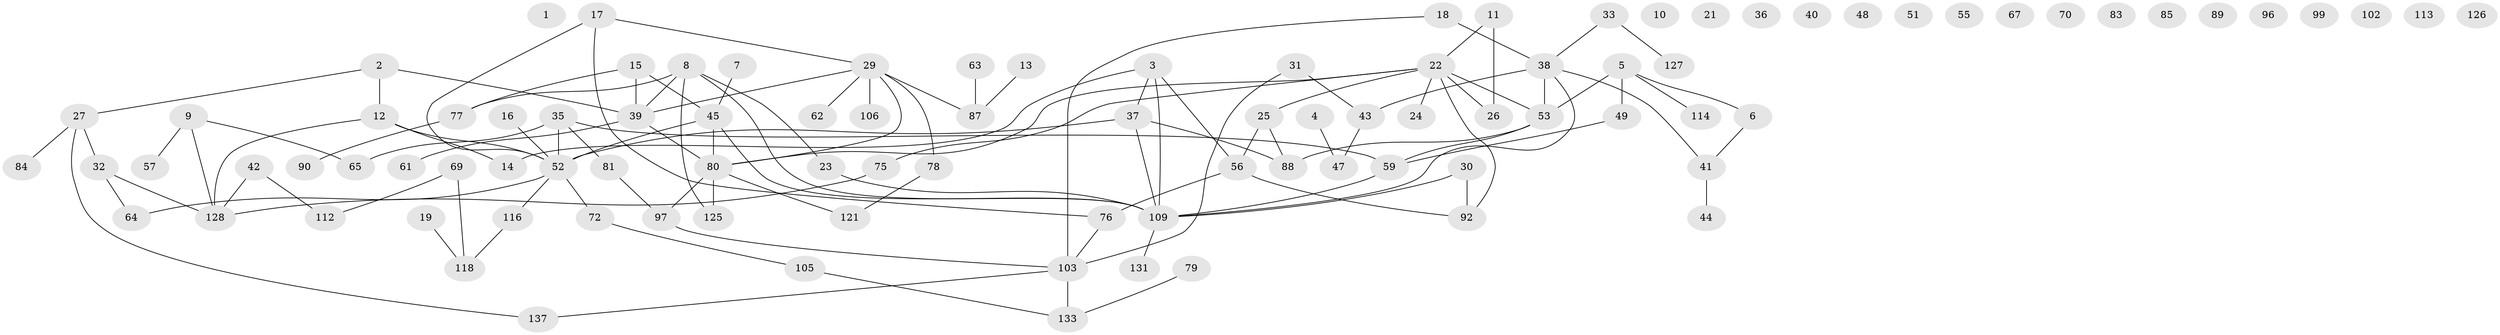 // Generated by graph-tools (version 1.1) at 2025/23/03/03/25 07:23:25]
// undirected, 97 vertices, 113 edges
graph export_dot {
graph [start="1"]
  node [color=gray90,style=filled];
  1;
  2 [super="+58"];
  3 [super="+20"];
  4;
  5 [super="+111"];
  6;
  7;
  8 [super="+66"];
  9 [super="+28"];
  10;
  11 [super="+74"];
  12;
  13 [super="+122"];
  14;
  15 [super="+82"];
  16;
  17;
  18 [super="+135"];
  19 [super="+71"];
  21;
  22 [super="+34"];
  23 [super="+46"];
  24 [super="+60"];
  25;
  26 [super="+104"];
  27 [super="+98"];
  29 [super="+86"];
  30 [super="+54"];
  31;
  32;
  33;
  35;
  36;
  37;
  38 [super="+117"];
  39 [super="+50"];
  40;
  41 [super="+123"];
  42 [super="+130"];
  43 [super="+107"];
  44;
  45 [super="+93"];
  47;
  48;
  49;
  51;
  52 [super="+73"];
  53;
  55;
  56 [super="+68"];
  57;
  59 [super="+134"];
  61;
  62 [super="+124"];
  63 [super="+94"];
  64 [super="+91"];
  65;
  67;
  69 [super="+129"];
  70;
  72 [super="+101"];
  75;
  76;
  77;
  78 [super="+136"];
  79;
  80 [super="+115"];
  81 [super="+95"];
  83;
  84;
  85 [super="+108"];
  87 [super="+119"];
  88 [super="+132"];
  89;
  90;
  92;
  96;
  97 [super="+100"];
  99;
  102;
  103 [super="+120"];
  105 [super="+110"];
  106;
  109 [super="+138"];
  112;
  113;
  114;
  116;
  118;
  121;
  125;
  126;
  127;
  128;
  131;
  133;
  137;
  2 -- 39;
  2 -- 27;
  2 -- 12;
  3 -- 56;
  3 -- 109;
  3 -- 37;
  3 -- 14;
  4 -- 47;
  5 -- 49;
  5 -- 114;
  5 -- 53;
  5 -- 6;
  6 -- 41;
  7 -- 45;
  8 -- 23;
  8 -- 77;
  8 -- 125;
  8 -- 109;
  8 -- 39;
  9 -- 57;
  9 -- 128;
  9 -- 65;
  11 -- 26;
  11 -- 22;
  12 -- 14;
  12 -- 52;
  12 -- 128;
  13 -- 87;
  15 -- 45;
  15 -- 77;
  15 -- 39;
  16 -- 52;
  17 -- 76;
  17 -- 52;
  17 -- 29;
  18 -- 38 [weight=2];
  18 -- 103;
  19 -- 118;
  22 -- 24;
  22 -- 25;
  22 -- 26;
  22 -- 75;
  22 -- 80;
  22 -- 92;
  22 -- 53;
  23 -- 109;
  25 -- 88;
  25 -- 56;
  27 -- 137;
  27 -- 32;
  27 -- 84;
  29 -- 78;
  29 -- 62;
  29 -- 87;
  29 -- 39;
  29 -- 106;
  29 -- 80;
  30 -- 92;
  30 -- 109;
  31 -- 103;
  31 -- 43;
  32 -- 128;
  32 -- 64;
  33 -- 127;
  33 -- 38;
  35 -- 59;
  35 -- 65;
  35 -- 52;
  35 -- 81;
  37 -- 52;
  37 -- 109;
  37 -- 88;
  38 -- 41;
  38 -- 53;
  38 -- 109;
  38 -- 43;
  39 -- 61;
  39 -- 80;
  41 -- 44;
  42 -- 112;
  42 -- 128;
  43 -- 47;
  45 -- 52 [weight=2];
  45 -- 109;
  45 -- 80;
  49 -- 59;
  52 -- 116;
  52 -- 64;
  52 -- 72;
  53 -- 59;
  53 -- 88;
  56 -- 76;
  56 -- 92;
  59 -- 109;
  63 -- 87 [weight=2];
  69 -- 112;
  69 -- 118;
  72 -- 105;
  75 -- 128;
  76 -- 103;
  77 -- 90;
  78 -- 121;
  79 -- 133;
  80 -- 97;
  80 -- 125;
  80 -- 121;
  81 -- 97;
  97 -- 103;
  103 -- 137;
  103 -- 133;
  105 -- 133;
  109 -- 131;
  116 -- 118;
}
